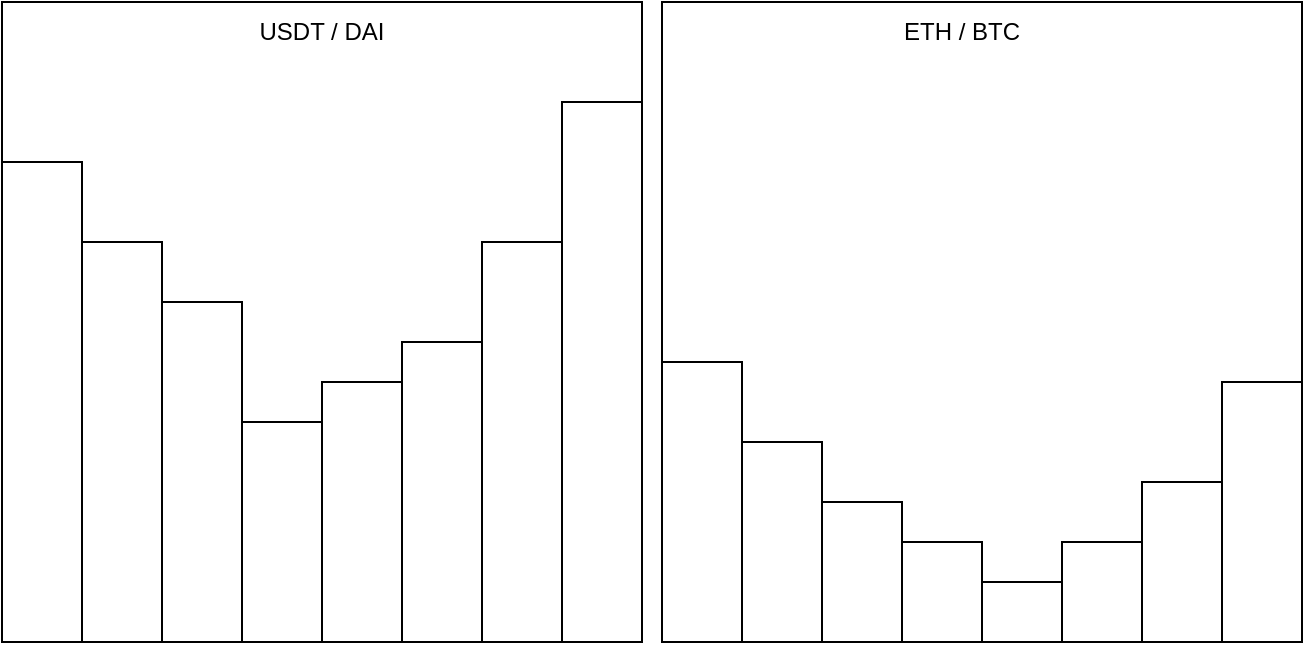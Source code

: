 <mxfile version="26.2.13">
  <diagram name="Page-1" id="e1KXP9TjudIc2og_aZmT">
    <mxGraphModel dx="970" dy="722" grid="1" gridSize="10" guides="1" tooltips="1" connect="1" arrows="1" fold="1" page="1" pageScale="1" pageWidth="850" pageHeight="1100" math="0" shadow="0">
      <root>
        <mxCell id="0" />
        <mxCell id="1" parent="0" />
        <mxCell id="WhyDH0_DP49OVpkmvhG3-3" value="" style="rounded=0;whiteSpace=wrap;html=1;" vertex="1" parent="1">
          <mxGeometry x="80" y="160" width="320" height="320" as="geometry" />
        </mxCell>
        <mxCell id="WhyDH0_DP49OVpkmvhG3-5" value="" style="rounded=0;whiteSpace=wrap;html=1;" vertex="1" parent="1">
          <mxGeometry x="80" y="240" width="40" height="240" as="geometry" />
        </mxCell>
        <mxCell id="WhyDH0_DP49OVpkmvhG3-6" value="" style="rounded=0;whiteSpace=wrap;html=1;" vertex="1" parent="1">
          <mxGeometry x="120" y="280" width="40" height="200" as="geometry" />
        </mxCell>
        <mxCell id="WhyDH0_DP49OVpkmvhG3-7" value="" style="rounded=0;whiteSpace=wrap;html=1;" vertex="1" parent="1">
          <mxGeometry x="320" y="280" width="40" height="200" as="geometry" />
        </mxCell>
        <mxCell id="WhyDH0_DP49OVpkmvhG3-8" value="" style="rounded=0;whiteSpace=wrap;html=1;" vertex="1" parent="1">
          <mxGeometry x="360" y="210" width="40" height="270" as="geometry" />
        </mxCell>
        <mxCell id="WhyDH0_DP49OVpkmvhG3-10" value="" style="rounded=0;whiteSpace=wrap;html=1;" vertex="1" parent="1">
          <mxGeometry x="280" y="330" width="40" height="150" as="geometry" />
        </mxCell>
        <mxCell id="WhyDH0_DP49OVpkmvhG3-11" value="" style="rounded=0;whiteSpace=wrap;html=1;" vertex="1" parent="1">
          <mxGeometry x="160" y="310" width="40" height="170" as="geometry" />
        </mxCell>
        <mxCell id="WhyDH0_DP49OVpkmvhG3-24" value="" style="group" vertex="1" connectable="0" parent="1">
          <mxGeometry x="410" y="160" width="320" height="320" as="geometry" />
        </mxCell>
        <mxCell id="WhyDH0_DP49OVpkmvhG3-23" value="" style="rounded=0;whiteSpace=wrap;html=1;" vertex="1" parent="WhyDH0_DP49OVpkmvhG3-24">
          <mxGeometry width="320" height="320" as="geometry" />
        </mxCell>
        <mxCell id="WhyDH0_DP49OVpkmvhG3-22" value="" style="group" vertex="1" connectable="0" parent="WhyDH0_DP49OVpkmvhG3-24">
          <mxGeometry y="50" width="320" height="270" as="geometry" />
        </mxCell>
        <mxCell id="WhyDH0_DP49OVpkmvhG3-14" value="" style="rounded=0;whiteSpace=wrap;html=1;" vertex="1" parent="WhyDH0_DP49OVpkmvhG3-22">
          <mxGeometry y="130" width="40" height="140" as="geometry" />
        </mxCell>
        <mxCell id="WhyDH0_DP49OVpkmvhG3-15" value="" style="rounded=0;whiteSpace=wrap;html=1;" vertex="1" parent="WhyDH0_DP49OVpkmvhG3-22">
          <mxGeometry x="40" y="170" width="40" height="100" as="geometry" />
        </mxCell>
        <mxCell id="WhyDH0_DP49OVpkmvhG3-16" value="" style="rounded=0;whiteSpace=wrap;html=1;" vertex="1" parent="WhyDH0_DP49OVpkmvhG3-22">
          <mxGeometry x="240" y="190" width="40" height="80" as="geometry" />
        </mxCell>
        <mxCell id="WhyDH0_DP49OVpkmvhG3-17" value="" style="rounded=0;whiteSpace=wrap;html=1;" vertex="1" parent="WhyDH0_DP49OVpkmvhG3-22">
          <mxGeometry x="280" y="140" width="40" height="130" as="geometry" />
        </mxCell>
        <mxCell id="WhyDH0_DP49OVpkmvhG3-18" value="" style="rounded=0;whiteSpace=wrap;html=1;" vertex="1" parent="WhyDH0_DP49OVpkmvhG3-22">
          <mxGeometry x="160" y="240" width="40" height="30" as="geometry" />
        </mxCell>
        <mxCell id="WhyDH0_DP49OVpkmvhG3-19" value="" style="rounded=0;whiteSpace=wrap;html=1;" vertex="1" parent="WhyDH0_DP49OVpkmvhG3-22">
          <mxGeometry x="200" y="220" width="40" height="50" as="geometry" />
        </mxCell>
        <mxCell id="WhyDH0_DP49OVpkmvhG3-20" value="" style="rounded=0;whiteSpace=wrap;html=1;" vertex="1" parent="WhyDH0_DP49OVpkmvhG3-22">
          <mxGeometry x="80" y="200" width="40" height="70" as="geometry" />
        </mxCell>
        <mxCell id="WhyDH0_DP49OVpkmvhG3-21" value="" style="rounded=0;whiteSpace=wrap;html=1;" vertex="1" parent="WhyDH0_DP49OVpkmvhG3-22">
          <mxGeometry x="120" y="220" width="40" height="50" as="geometry" />
        </mxCell>
        <mxCell id="WhyDH0_DP49OVpkmvhG3-27" value="ETH / BTC" style="text;html=1;align=center;verticalAlign=middle;whiteSpace=wrap;rounded=0;" vertex="1" parent="1">
          <mxGeometry x="520" y="160" width="80" height="30" as="geometry" />
        </mxCell>
        <mxCell id="WhyDH0_DP49OVpkmvhG3-28" value="USDT / DAI" style="text;html=1;align=center;verticalAlign=middle;whiteSpace=wrap;rounded=0;" vertex="1" parent="1">
          <mxGeometry x="200" y="160" width="80" height="30" as="geometry" />
        </mxCell>
        <mxCell id="WhyDH0_DP49OVpkmvhG3-29" value="" style="rounded=0;whiteSpace=wrap;html=1;" vertex="1" parent="1">
          <mxGeometry x="200" y="370" width="40" height="110" as="geometry" />
        </mxCell>
        <mxCell id="WhyDH0_DP49OVpkmvhG3-30" value="" style="rounded=0;whiteSpace=wrap;html=1;" vertex="1" parent="1">
          <mxGeometry x="240" y="350" width="40" height="130" as="geometry" />
        </mxCell>
      </root>
    </mxGraphModel>
  </diagram>
</mxfile>
